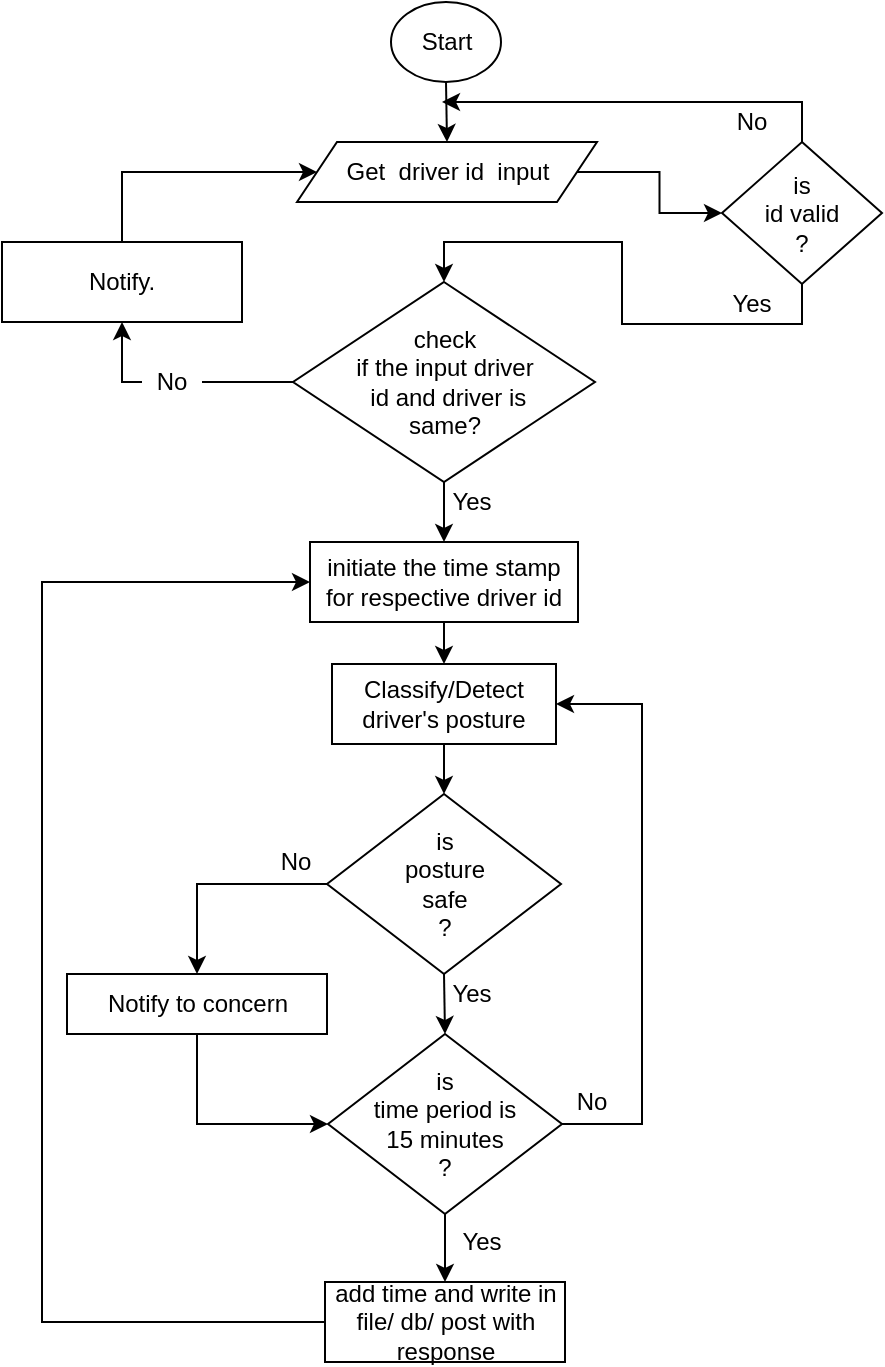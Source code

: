 <mxfile version="16.5.3" type="device"><diagram id="Jf9nlnEi0U8OSgHdpYCR" name="Page-1"><mxGraphModel dx="1422" dy="794" grid="1" gridSize="10" guides="1" tooltips="1" connect="1" arrows="1" fold="1" page="1" pageScale="1" pageWidth="850" pageHeight="1100" math="0" shadow="0"><root><mxCell id="0"/><mxCell id="1" parent="0"/><mxCell id="vKr4fywUaxKojhAKkpnJ-11" style="edgeStyle=orthogonalEdgeStyle;rounded=0;orthogonalLoop=1;jettySize=auto;html=1;exitX=0.5;exitY=1;exitDx=0;exitDy=0;entryX=0.5;entryY=0;entryDx=0;entryDy=0;" edge="1" parent="1" source="vKr4fywUaxKojhAKkpnJ-1" target="vKr4fywUaxKojhAKkpnJ-2"><mxGeometry relative="1" as="geometry"/></mxCell><mxCell id="vKr4fywUaxKojhAKkpnJ-1" value="Start&lt;br&gt;" style="ellipse;whiteSpace=wrap;html=1;" vertex="1" parent="1"><mxGeometry x="364.5" y="10" width="55" height="40" as="geometry"/></mxCell><mxCell id="vKr4fywUaxKojhAKkpnJ-15" style="edgeStyle=orthogonalEdgeStyle;rounded=0;orthogonalLoop=1;jettySize=auto;html=1;exitX=1;exitY=0.5;exitDx=0;exitDy=0;entryX=0;entryY=0.5;entryDx=0;entryDy=0;" edge="1" parent="1" source="vKr4fywUaxKojhAKkpnJ-2" target="vKr4fywUaxKojhAKkpnJ-14"><mxGeometry relative="1" as="geometry"/></mxCell><mxCell id="vKr4fywUaxKojhAKkpnJ-2" value="Get&amp;nbsp; driver id&amp;nbsp; input" style="shape=parallelogram;perimeter=parallelogramPerimeter;whiteSpace=wrap;html=1;fixedSize=1;" vertex="1" parent="1"><mxGeometry x="317.5" y="80" width="150" height="30" as="geometry"/></mxCell><mxCell id="vKr4fywUaxKojhAKkpnJ-23" style="edgeStyle=orthogonalEdgeStyle;rounded=0;orthogonalLoop=1;jettySize=auto;html=1;exitX=0.5;exitY=1;exitDx=0;exitDy=0;entryX=0.5;entryY=0;entryDx=0;entryDy=0;" edge="1" parent="1" source="vKr4fywUaxKojhAKkpnJ-3" target="vKr4fywUaxKojhAKkpnJ-5"><mxGeometry relative="1" as="geometry"/></mxCell><mxCell id="vKr4fywUaxKojhAKkpnJ-3" value="initiate the time stamp for respective driver id" style="rounded=0;whiteSpace=wrap;html=1;" vertex="1" parent="1"><mxGeometry x="324" y="280" width="134" height="40" as="geometry"/></mxCell><mxCell id="vKr4fywUaxKojhAKkpnJ-13" style="edgeStyle=orthogonalEdgeStyle;rounded=0;orthogonalLoop=1;jettySize=auto;html=1;exitX=0.5;exitY=1;exitDx=0;exitDy=0;entryX=0.5;entryY=0;entryDx=0;entryDy=0;" edge="1" parent="1" source="vKr4fywUaxKojhAKkpnJ-4" target="vKr4fywUaxKojhAKkpnJ-3"><mxGeometry relative="1" as="geometry"/></mxCell><mxCell id="vKr4fywUaxKojhAKkpnJ-21" style="edgeStyle=orthogonalEdgeStyle;rounded=0;orthogonalLoop=1;jettySize=auto;html=1;exitX=0;exitY=0.5;exitDx=0;exitDy=0;entryX=0.5;entryY=1;entryDx=0;entryDy=0;startArrow=none;" edge="1" parent="1" source="vKr4fywUaxKojhAKkpnJ-34" target="vKr4fywUaxKojhAKkpnJ-20"><mxGeometry relative="1" as="geometry"/></mxCell><mxCell id="vKr4fywUaxKojhAKkpnJ-4" value="check &lt;br&gt;if the input driver&lt;br&gt;&amp;nbsp;id&amp;nbsp;and driver is &lt;br&gt;same?" style="rhombus;whiteSpace=wrap;html=1;" vertex="1" parent="1"><mxGeometry x="315.5" y="150" width="151" height="100" as="geometry"/></mxCell><mxCell id="vKr4fywUaxKojhAKkpnJ-24" style="edgeStyle=orthogonalEdgeStyle;rounded=0;orthogonalLoop=1;jettySize=auto;html=1;exitX=0.5;exitY=1;exitDx=0;exitDy=0;entryX=0.5;entryY=0;entryDx=0;entryDy=0;" edge="1" parent="1" source="vKr4fywUaxKojhAKkpnJ-5" target="vKr4fywUaxKojhAKkpnJ-8"><mxGeometry relative="1" as="geometry"/></mxCell><mxCell id="vKr4fywUaxKojhAKkpnJ-5" value="Classify/Detect driver's posture" style="rounded=0;whiteSpace=wrap;html=1;" vertex="1" parent="1"><mxGeometry x="335" y="341" width="112" height="40" as="geometry"/></mxCell><mxCell id="vKr4fywUaxKojhAKkpnJ-29" style="edgeStyle=orthogonalEdgeStyle;rounded=0;orthogonalLoop=1;jettySize=auto;html=1;exitX=0.5;exitY=1;exitDx=0;exitDy=0;entryX=0.5;entryY=0;entryDx=0;entryDy=0;" edge="1" parent="1" source="vKr4fywUaxKojhAKkpnJ-6" target="vKr4fywUaxKojhAKkpnJ-7"><mxGeometry relative="1" as="geometry"/></mxCell><mxCell id="vKr4fywUaxKojhAKkpnJ-31" style="edgeStyle=orthogonalEdgeStyle;rounded=0;orthogonalLoop=1;jettySize=auto;html=1;exitX=1;exitY=0.5;exitDx=0;exitDy=0;entryX=1;entryY=0.5;entryDx=0;entryDy=0;" edge="1" parent="1" source="vKr4fywUaxKojhAKkpnJ-6" target="vKr4fywUaxKojhAKkpnJ-5"><mxGeometry relative="1" as="geometry"><Array as="points"><mxPoint x="490" y="571"/><mxPoint x="490" y="361"/></Array></mxGeometry></mxCell><mxCell id="vKr4fywUaxKojhAKkpnJ-6" value="is &lt;br&gt;time period is &lt;br&gt;15 minutes&lt;br&gt;?" style="rhombus;whiteSpace=wrap;html=1;" vertex="1" parent="1"><mxGeometry x="333" y="526" width="117" height="90" as="geometry"/></mxCell><mxCell id="vKr4fywUaxKojhAKkpnJ-30" style="edgeStyle=orthogonalEdgeStyle;rounded=0;orthogonalLoop=1;jettySize=auto;html=1;exitX=0;exitY=0.5;exitDx=0;exitDy=0;entryX=0;entryY=0.5;entryDx=0;entryDy=0;" edge="1" parent="1" source="vKr4fywUaxKojhAKkpnJ-7" target="vKr4fywUaxKojhAKkpnJ-3"><mxGeometry relative="1" as="geometry"><mxPoint x="160" y="400" as="targetPoint"/><Array as="points"><mxPoint x="190" y="670"/><mxPoint x="190" y="300"/></Array></mxGeometry></mxCell><mxCell id="vKr4fywUaxKojhAKkpnJ-7" value="add time and write in file/ db/ post with response" style="rounded=0;whiteSpace=wrap;html=1;" vertex="1" parent="1"><mxGeometry x="331.5" y="650" width="120" height="40" as="geometry"/></mxCell><mxCell id="vKr4fywUaxKojhAKkpnJ-10" style="edgeStyle=orthogonalEdgeStyle;rounded=0;orthogonalLoop=1;jettySize=auto;html=1;exitX=0;exitY=0.5;exitDx=0;exitDy=0;entryX=0.5;entryY=0;entryDx=0;entryDy=0;" edge="1" parent="1" source="vKr4fywUaxKojhAKkpnJ-8" target="vKr4fywUaxKojhAKkpnJ-9"><mxGeometry relative="1" as="geometry"/></mxCell><mxCell id="vKr4fywUaxKojhAKkpnJ-26" style="edgeStyle=orthogonalEdgeStyle;rounded=0;orthogonalLoop=1;jettySize=auto;html=1;exitX=0.5;exitY=1;exitDx=0;exitDy=0;entryX=0.5;entryY=0;entryDx=0;entryDy=0;" edge="1" parent="1" source="vKr4fywUaxKojhAKkpnJ-8" target="vKr4fywUaxKojhAKkpnJ-6"><mxGeometry relative="1" as="geometry"/></mxCell><mxCell id="vKr4fywUaxKojhAKkpnJ-8" value="is &lt;br&gt;posture &lt;br&gt;safe&lt;br&gt;?" style="rhombus;whiteSpace=wrap;html=1;" vertex="1" parent="1"><mxGeometry x="332.5" y="406" width="117" height="90" as="geometry"/></mxCell><mxCell id="vKr4fywUaxKojhAKkpnJ-25" style="edgeStyle=orthogonalEdgeStyle;rounded=0;orthogonalLoop=1;jettySize=auto;html=1;exitX=0.5;exitY=1;exitDx=0;exitDy=0;" edge="1" parent="1" source="vKr4fywUaxKojhAKkpnJ-9" target="vKr4fywUaxKojhAKkpnJ-6"><mxGeometry relative="1" as="geometry"/></mxCell><mxCell id="vKr4fywUaxKojhAKkpnJ-9" value="Notify to concern" style="rounded=0;whiteSpace=wrap;html=1;" vertex="1" parent="1"><mxGeometry x="202.5" y="496" width="130" height="30" as="geometry"/></mxCell><mxCell id="vKr4fywUaxKojhAKkpnJ-16" style="edgeStyle=orthogonalEdgeStyle;rounded=0;orthogonalLoop=1;jettySize=auto;html=1;exitX=0.5;exitY=0;exitDx=0;exitDy=0;" edge="1" parent="1" source="vKr4fywUaxKojhAKkpnJ-14"><mxGeometry relative="1" as="geometry"><mxPoint x="390" y="60" as="targetPoint"/><Array as="points"><mxPoint x="570" y="60"/></Array></mxGeometry></mxCell><mxCell id="vKr4fywUaxKojhAKkpnJ-18" style="edgeStyle=orthogonalEdgeStyle;rounded=0;orthogonalLoop=1;jettySize=auto;html=1;exitX=0.5;exitY=1;exitDx=0;exitDy=0;entryX=0.5;entryY=0;entryDx=0;entryDy=0;" edge="1" parent="1" source="vKr4fywUaxKojhAKkpnJ-14" target="vKr4fywUaxKojhAKkpnJ-4"><mxGeometry relative="1" as="geometry"><Array as="points"><mxPoint x="570" y="171"/><mxPoint x="480" y="171"/><mxPoint x="480" y="130"/><mxPoint x="391" y="130"/></Array></mxGeometry></mxCell><mxCell id="vKr4fywUaxKojhAKkpnJ-14" value="is &lt;br&gt;id valid&lt;br&gt;?" style="rhombus;whiteSpace=wrap;html=1;" vertex="1" parent="1"><mxGeometry x="530" y="80" width="80" height="71" as="geometry"/></mxCell><mxCell id="vKr4fywUaxKojhAKkpnJ-22" style="edgeStyle=orthogonalEdgeStyle;rounded=0;orthogonalLoop=1;jettySize=auto;html=1;exitX=0.5;exitY=0;exitDx=0;exitDy=0;entryX=0;entryY=0.5;entryDx=0;entryDy=0;" edge="1" parent="1" source="vKr4fywUaxKojhAKkpnJ-20" target="vKr4fywUaxKojhAKkpnJ-2"><mxGeometry relative="1" as="geometry"><Array as="points"><mxPoint x="230" y="95"/></Array></mxGeometry></mxCell><mxCell id="vKr4fywUaxKojhAKkpnJ-20" value="Notify." style="rounded=0;whiteSpace=wrap;html=1;" vertex="1" parent="1"><mxGeometry x="170" y="130" width="120" height="40" as="geometry"/></mxCell><mxCell id="vKr4fywUaxKojhAKkpnJ-32" value="Yes" style="text;html=1;strokeColor=none;fillColor=none;align=center;verticalAlign=middle;whiteSpace=wrap;rounded=0;" vertex="1" parent="1"><mxGeometry x="395" y="620" width="30" height="20" as="geometry"/></mxCell><mxCell id="vKr4fywUaxKojhAKkpnJ-33" value="No" style="text;html=1;strokeColor=none;fillColor=none;align=center;verticalAlign=middle;whiteSpace=wrap;rounded=0;" vertex="1" parent="1"><mxGeometry x="449.5" y="550" width="30" height="20" as="geometry"/></mxCell><mxCell id="vKr4fywUaxKojhAKkpnJ-34" value="No" style="text;html=1;strokeColor=none;fillColor=none;align=center;verticalAlign=middle;whiteSpace=wrap;rounded=0;" vertex="1" parent="1"><mxGeometry x="240" y="190" width="30" height="20" as="geometry"/></mxCell><mxCell id="vKr4fywUaxKojhAKkpnJ-36" value="" style="edgeStyle=orthogonalEdgeStyle;rounded=0;orthogonalLoop=1;jettySize=auto;html=1;exitX=0;exitY=0.5;exitDx=0;exitDy=0;entryX=1;entryY=0.5;entryDx=0;entryDy=0;endArrow=none;" edge="1" parent="1" source="vKr4fywUaxKojhAKkpnJ-4" target="vKr4fywUaxKojhAKkpnJ-34"><mxGeometry relative="1" as="geometry"><mxPoint x="315.5" y="200" as="sourcePoint"/><mxPoint x="230" y="170" as="targetPoint"/></mxGeometry></mxCell><mxCell id="vKr4fywUaxKojhAKkpnJ-38" value="Yes" style="text;html=1;strokeColor=none;fillColor=none;align=center;verticalAlign=middle;whiteSpace=wrap;rounded=0;" vertex="1" parent="1"><mxGeometry x="389.5" y="250" width="30" height="20" as="geometry"/></mxCell><mxCell id="vKr4fywUaxKojhAKkpnJ-39" value="Yes" style="text;html=1;strokeColor=none;fillColor=none;align=center;verticalAlign=middle;whiteSpace=wrap;rounded=0;" vertex="1" parent="1"><mxGeometry x="530" y="151" width="30" height="20" as="geometry"/></mxCell><mxCell id="vKr4fywUaxKojhAKkpnJ-46" value="No" style="text;html=1;strokeColor=none;fillColor=none;align=center;verticalAlign=middle;whiteSpace=wrap;rounded=0;" vertex="1" parent="1"><mxGeometry x="530" y="60" width="30" height="20" as="geometry"/></mxCell><mxCell id="vKr4fywUaxKojhAKkpnJ-52" value="Yes" style="text;html=1;strokeColor=none;fillColor=none;align=center;verticalAlign=middle;whiteSpace=wrap;rounded=0;" vertex="1" parent="1"><mxGeometry x="389.5" y="496" width="30" height="20" as="geometry"/></mxCell><mxCell id="vKr4fywUaxKojhAKkpnJ-53" value="No" style="text;html=1;strokeColor=none;fillColor=none;align=center;verticalAlign=middle;whiteSpace=wrap;rounded=0;" vertex="1" parent="1"><mxGeometry x="301.5" y="430" width="30" height="20" as="geometry"/></mxCell></root></mxGraphModel></diagram></mxfile>